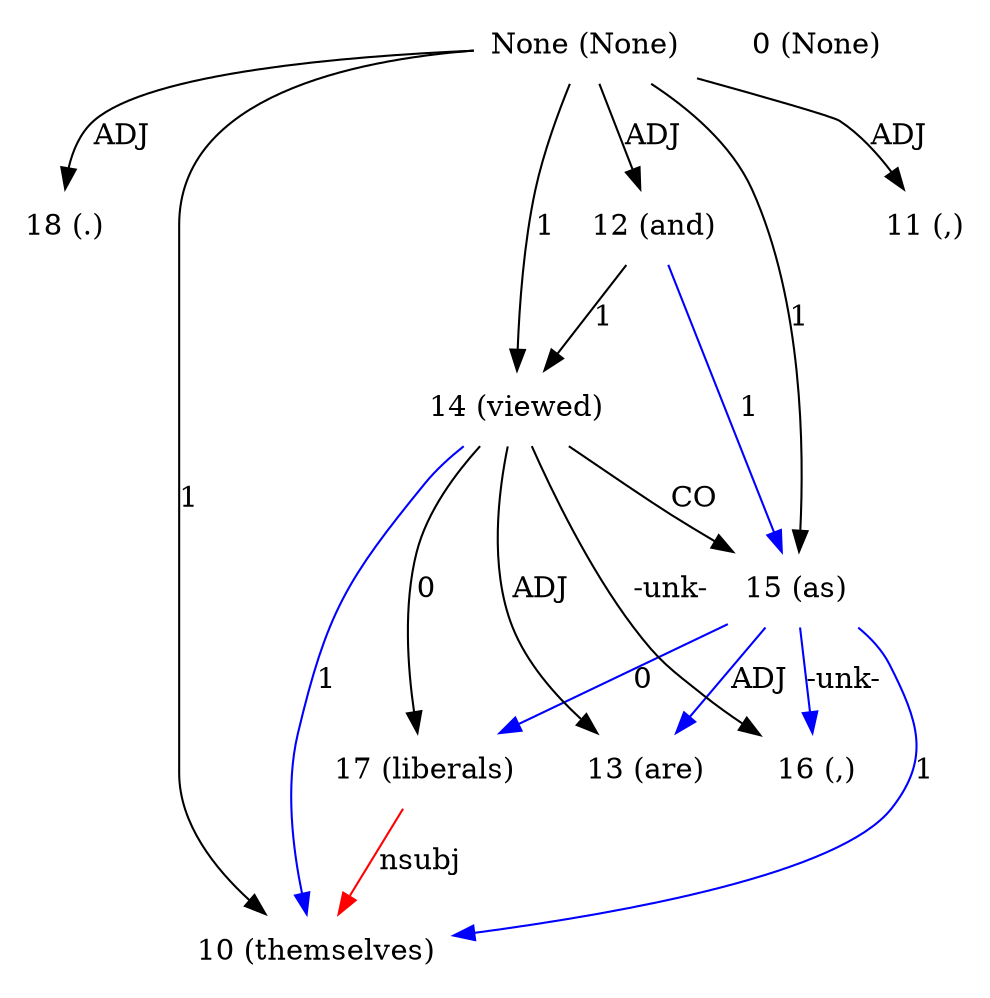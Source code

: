 digraph G{
edge [dir=forward]
node [shape=plaintext]

None [label="None (None)"]
None -> 18 [label="ADJ"]
None [label="None (None)"]
None -> 15 [label="1"]
None -> 14 [label="1"]
None [label="None (None)"]
None -> 10 [label="1"]
None -> 11 [label="ADJ"]
None -> 12 [label="ADJ"]
0 [label="0 (None)"]
10 [label="10 (themselves)"]
17 -> 10 [label="nsubj", color="red"]
11 [label="11 (,)"]
12 [label="12 (and)"]
12 -> 14 [label="1"]
12 -> 15 [label="1", color="blue"]
13 [label="13 (are)"]
14 [label="14 (viewed)"]
14 -> 10 [label="1", color="blue"]
14 -> 15 [label="CO"]
14 -> 13 [label="ADJ"]
14 -> 17 [label="0"]
14 -> 16 [label="-unk-"]
15 [label="15 (as)"]
15 -> 10 [label="1", color="blue"]
15 -> 16 [label="-unk-", color="blue"]
15 -> 13 [label="ADJ", color="blue"]
15 -> 17 [label="0", color="blue"]
16 [label="16 (,)"]
17 [label="17 (liberals)"]
18 [label="18 (.)"]
}

